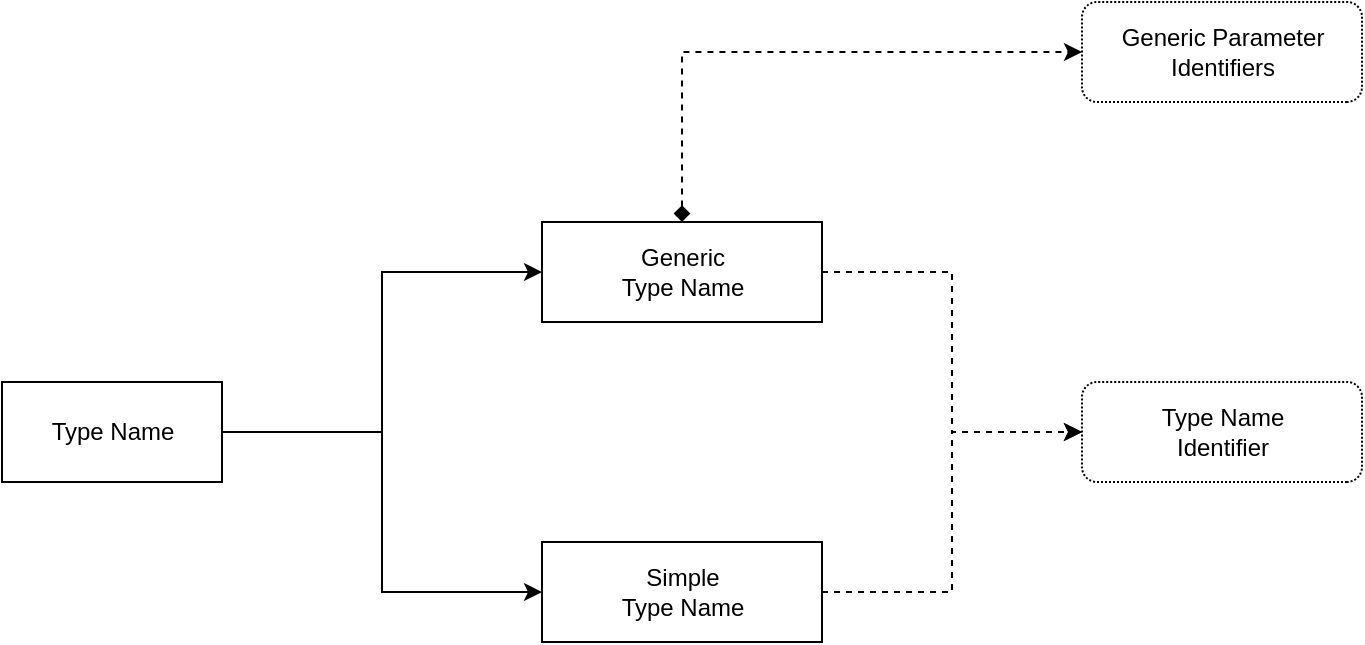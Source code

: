 <mxfile version="13.1.3">
    <diagram id="6hGFLwfOUW9BJ-s0fimq" name="Page-1">
        <mxGraphModel dx="1096" dy="792" grid="1" gridSize="10" guides="1" tooltips="1" connect="1" arrows="1" fold="1" page="1" pageScale="1" pageWidth="827" pageHeight="1169" math="1" shadow="0">
            <root>
                <mxCell id="0"/>
                <mxCell id="1" parent="0"/>
                <mxCell id="5" value="" style="edgeStyle=elbowEdgeStyle;rounded=0;orthogonalLoop=1;jettySize=auto;html=1;exitX=1;exitY=0.5;exitDx=0;exitDy=0;" parent="1" source="3" target="4" edge="1">
                    <mxGeometry relative="1" as="geometry">
                        <mxPoint x="150" y="255" as="sourcePoint"/>
                        <Array as="points">
                            <mxPoint x="230" y="280"/>
                        </Array>
                    </mxGeometry>
                </mxCell>
                <mxCell id="7" value="" style="edgeStyle=elbowEdgeStyle;rounded=0;orthogonalLoop=1;jettySize=auto;html=1;" parent="1" source="3" target="6" edge="1">
                    <mxGeometry relative="1" as="geometry"/>
                </mxCell>
                <mxCell id="3" value="Type Name" style="html=1;" parent="1" vertex="1">
                    <mxGeometry x="40" y="210" width="110" height="50" as="geometry"/>
                </mxCell>
                <mxCell id="13" style="edgeStyle=elbowEdgeStyle;rounded=0;orthogonalLoop=1;jettySize=auto;html=1;entryX=1;entryY=0.5;entryDx=0;entryDy=0;dashed=1;" parent="1" source="6" target="11" edge="1">
                    <mxGeometry relative="1" as="geometry"/>
                </mxCell>
                <mxCell id="17" style="edgeStyle=orthogonalEdgeStyle;rounded=0;orthogonalLoop=1;jettySize=auto;html=1;entryX=1;entryY=0.5;entryDx=0;entryDy=0;dashed=1;startArrow=diamond;startFill=1;" edge="1" parent="1" source="6" target="16">
                    <mxGeometry relative="1" as="geometry">
                        <Array as="points">
                            <mxPoint x="380" y="45"/>
                        </Array>
                    </mxGeometry>
                </mxCell>
                <mxCell id="6" value="Generic&lt;br&gt;Type Name" style="html=1;align=center;" parent="1" vertex="1">
                    <mxGeometry x="310" y="130" width="140" height="50" as="geometry"/>
                </mxCell>
                <mxCell id="12" value="" style="edgeStyle=elbowEdgeStyle;rounded=0;orthogonalLoop=1;jettySize=auto;html=1;dashed=1;" parent="1" source="4" target="11" edge="1">
                    <mxGeometry relative="1" as="geometry"/>
                </mxCell>
                <mxCell id="4" value="Simple&lt;br&gt;Type Name" style="html=1;direction=west;" parent="1" vertex="1">
                    <mxGeometry x="310" y="290" width="140" height="50" as="geometry"/>
                </mxCell>
                <mxCell id="11" value="Type Name&lt;br&gt;Identifier" style="html=1;direction=west;rounded=1;glass=0;comic=0;shadow=0;dashed=1;dashPattern=1 1;" parent="1" vertex="1">
                    <mxGeometry x="580" y="210" width="140" height="50" as="geometry"/>
                </mxCell>
                <mxCell id="16" value="Generic Parameter&lt;br&gt;Identifiers" style="html=1;direction=west;rounded=1;glass=0;comic=0;shadow=0;dashed=1;dashPattern=1 1;" vertex="1" parent="1">
                    <mxGeometry x="580" y="20" width="140" height="50" as="geometry"/>
                </mxCell>
            </root>
        </mxGraphModel>
    </diagram>
</mxfile>